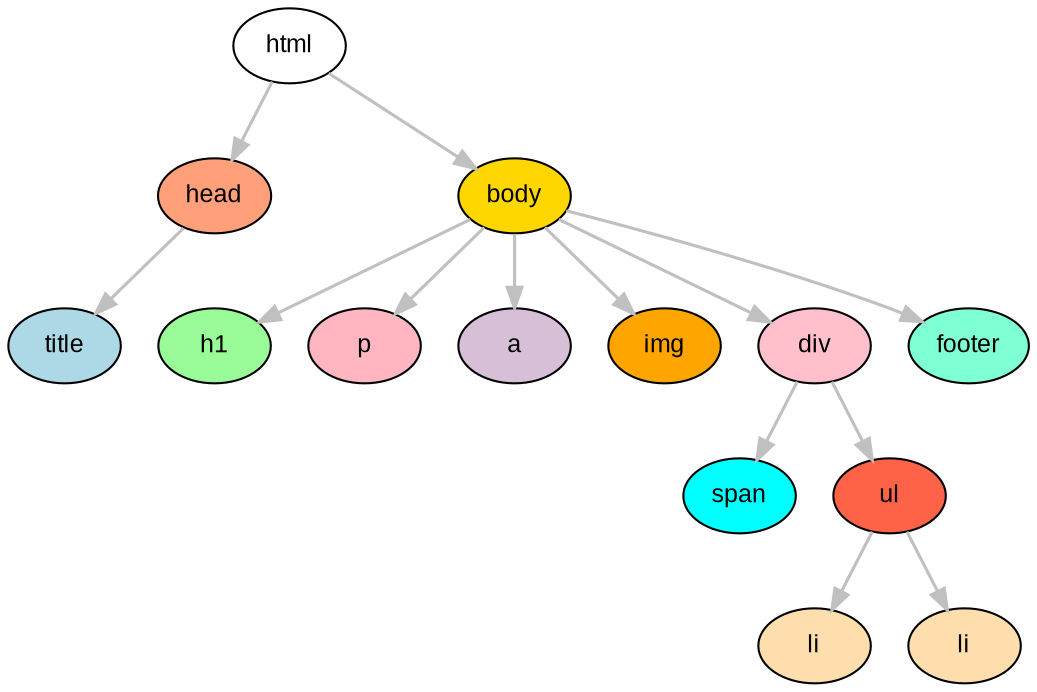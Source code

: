 digraph DOMFlowchart{
node [shape=ellipse, style="filled", fontname="Arial", fontsize=12];
edge [fontname="Arial", color=gray, penwidth=1.5];

html [label="html", fillcolor="#FFFFFF"];
head [label="head", fillcolor="#FFA07A"];
title [label="title", fillcolor="#ADD8E6"];
body [label="body", fillcolor="#FFD700"];
h1 [label="h1", fillcolor="#98FB98"];
p [label="p", fillcolor="#FFB6C1"];
a [label="a", fillcolor="#D8BFD8"];
img [label="img", fillcolor="#FFA500"];
div [label="div", fillcolor="#FFC0CB"];
span [label="span", fillcolor="#00FFFF"];
ul [label="ul", fillcolor="#FF6347"];
li1 [label="li", fillcolor="#FFDEAD"];
li2 [label="li", fillcolor="#FFDEAD"];
footer [label="footer", fillcolor="#7FFFD4"];

html -> head;
html -> body;
head -> title;
body -> h1;
body -> p;
body -> a;
body -> img;
body -> div;
div -> span;
div -> ul;
ul -> li1;
ul -> li2;
body -> footer;
}
